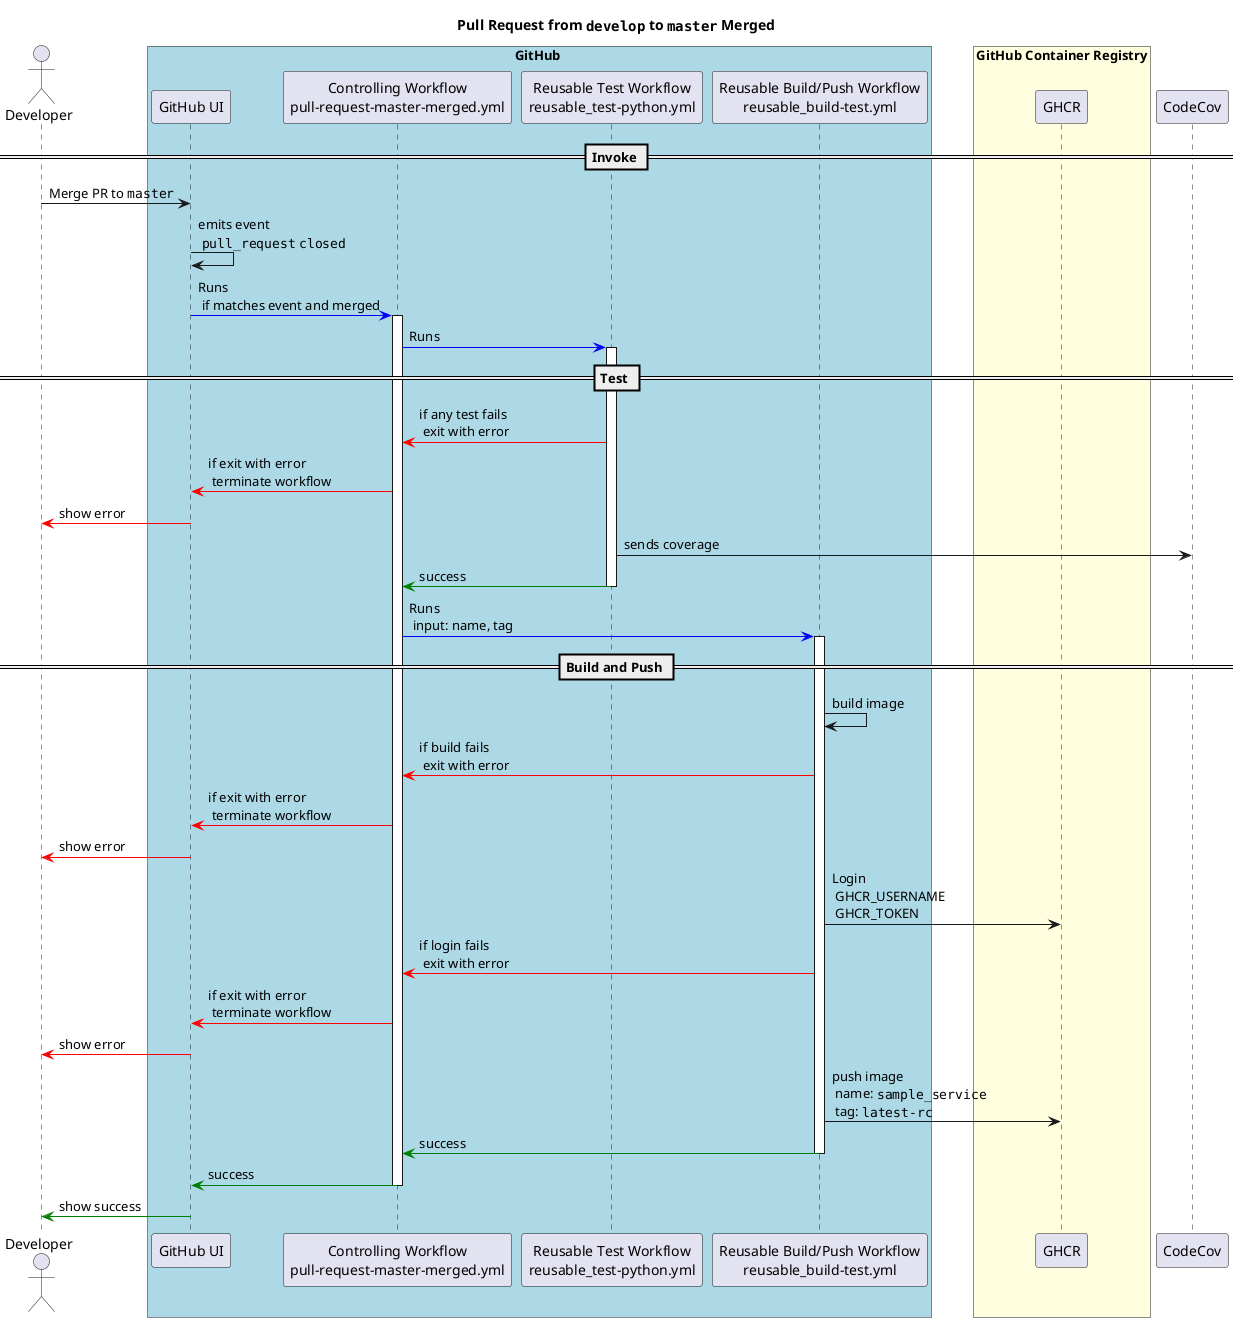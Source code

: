 @startuml

actor Developer
box GitHub #LightBlue
participant "GitHub UI" as GH
participant "Controlling Workflow\npull-request-master-merged.yml" as Workflow
participant "Reusable Test Workflow\nreusable_test-python.yml" as TestWorkflow
participant "Reusable Build/Push Workflow\nreusable_build-test.yml" as BuildPushWorkflow
end box
box "GitHub Container Registry" #LightYellow
participant GHCR
end box
participant CodeCov

title Pull Request from ""develop"" to ""master"" Merged

== Invoke ==
Developer -> GH: Merge PR to ""master""
GH -> GH: emits event\n ""pull_request"" ""closed""
GH -[#blue]> Workflow: Runs\n if matches event and merged
activate  Workflow

Workflow -[#blue]> TestWorkflow: Runs

== Test ==
activate TestWorkflow
TestWorkflow -[#red]> Workflow : if any test fails\n exit with error
Workflow -[#red]> GH: if exit with error\n terminate workflow
GH -[#red]> Developer: show error
TestWorkflow -> CodeCov: sends coverage
TestWorkflow -[#green]> Workflow: success
deactivate TestWorkflow

Workflow -[#blue]> BuildPushWorkflow: Runs\n input: name, tag

== Build and Push ==
activate BuildPushWorkflow
BuildPushWorkflow -> BuildPushWorkflow: build image
BuildPushWorkflow -[#red]> Workflow: if build fails\n exit with error
Workflow -[#red]> GH: if exit with error\n terminate workflow
GH -[#red]> Developer: show error

BuildPushWorkflow -> GHCR: Login\n GHCR_USERNAME\n GHCR_TOKEN
BuildPushWorkflow -[#red]> Workflow: if login fails\n exit with error
Workflow -[#red]> GH: if exit with error\n terminate workflow
GH -[#red]> Developer: show error

BuildPushWorkflow -> GHCR: push image\n name: ""sample_service""\n tag: ""latest-rc""
BuildPushWorkflow -[#green]> Workflow:success
deactivate BuildPushWorkflow

Workflow -[#green]> GH:success
deactivate Workflow

GH -[#green]> Developer: show success

@enduml